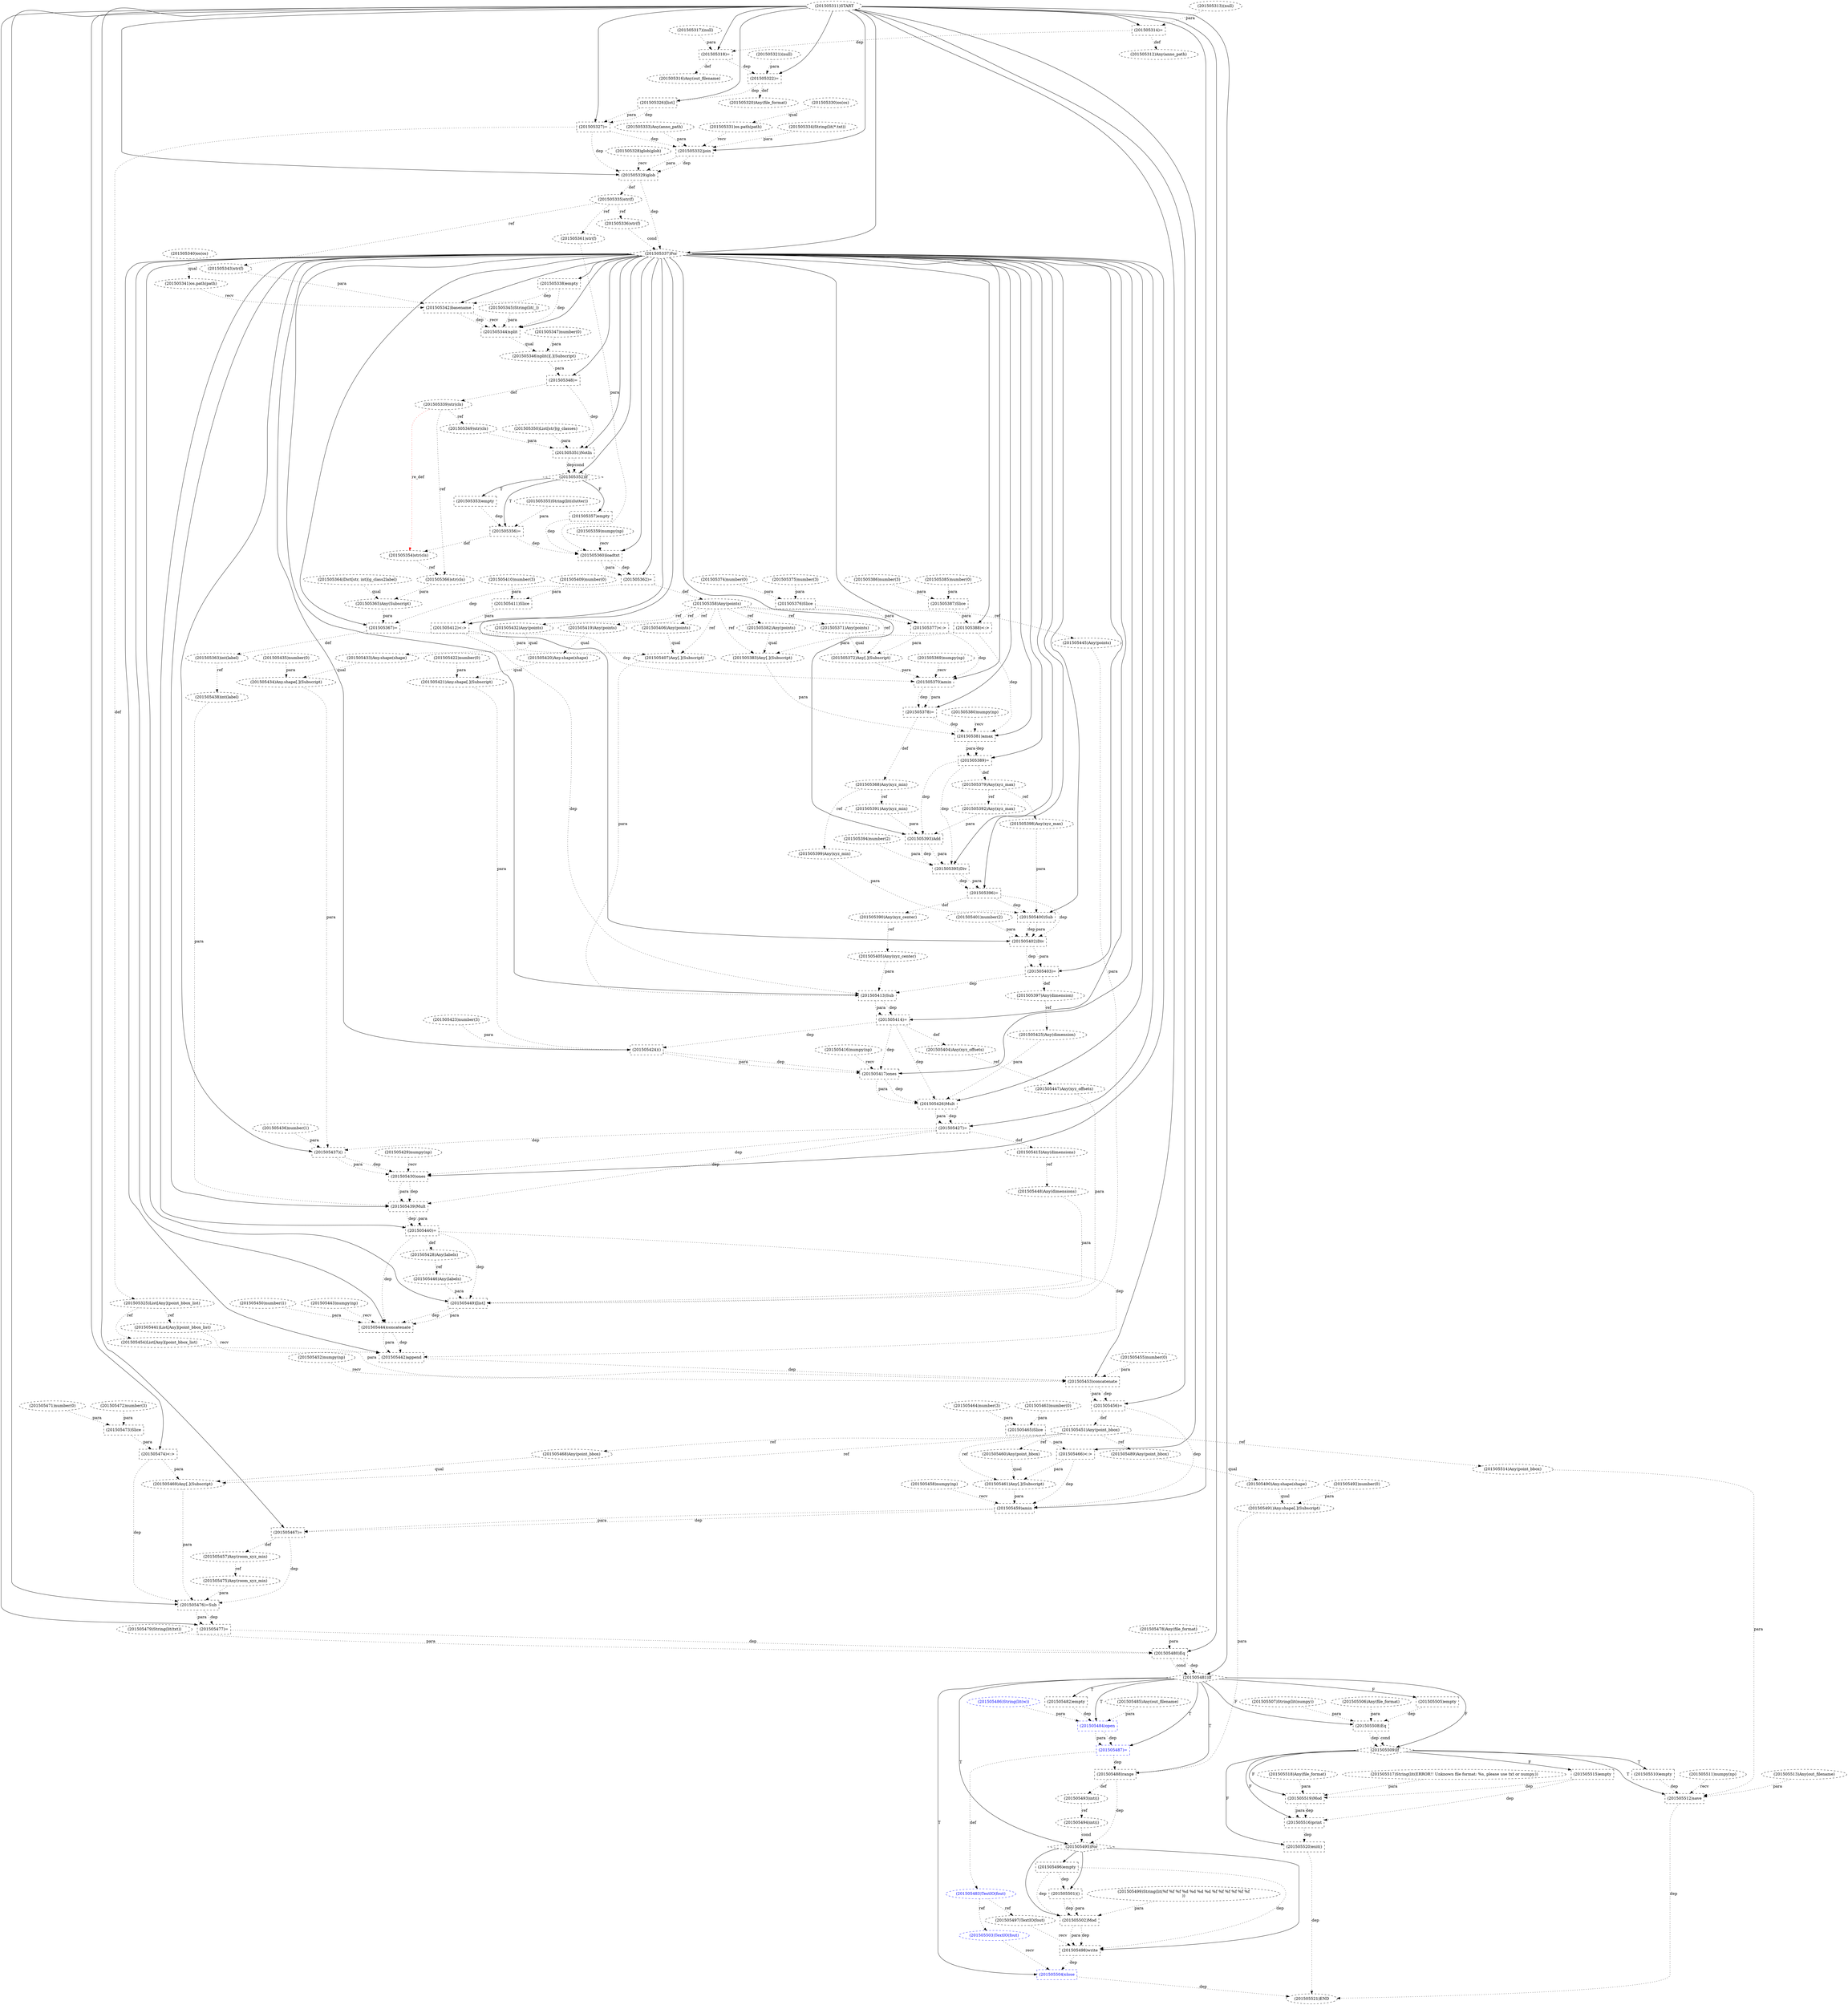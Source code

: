 digraph G {
1 [label="(201505391)Any(xyz_min)" shape=ellipse style=dashed]
2 [label="(201505413)Sub" shape=box style=dashed]
3 [label="(201505486)String(lit(w))" shape=ellipse style=dashed color=blue fontcolor=blue]
4 [label="(201505414)=" shape=box style=dashed]
5 [label="(201505419)Any(points)" shape=ellipse style=dashed]
6 [label="(201505375)number(3)" shape=ellipse style=dashed]
7 [label="(201505388)<:>" shape=box style=dashed]
8 [label="(201505421)Any.shape[.](Subscript)" shape=ellipse style=dashed]
9 [label="(201505493)int(i)" shape=ellipse style=dashed]
10 [label="(201505509)If" shape=diamond style=dashed]
11 [label="(201505415)Any(dimensions)" shape=ellipse style=dashed]
12 [label="(201505479)String(lit(txt))" shape=ellipse style=dashed]
13 [label="(201505330)os(os)" shape=ellipse style=dashed]
14 [label="(201505377)<:>" shape=box style=dashed]
15 [label="(201505397)Any(dimension)" shape=ellipse style=dashed]
16 [label="(201505394)number(2)" shape=ellipse style=dashed]
17 [label="(201505387)Slice" shape=box style=dashed]
18 [label="(201505339)str(cls)" shape=ellipse style=dashed]
19 [label="(201505439)Mult" shape=box style=dashed]
20 [label="(201505378)=" shape=box style=dashed]
21 [label="(201505458)numpy(np)" shape=ellipse style=dashed]
22 [label="(201505322)=" shape=box style=dashed]
23 [label="(201505340)os(os)" shape=ellipse style=dashed]
24 [label="(201505379)Any(xyz_max)" shape=ellipse style=dashed]
25 [label="(201505519)Mod" shape=box style=dashed]
26 [label="(201505347)number(0)" shape=ellipse style=dashed]
27 [label="(201505502)Mod" shape=box style=dashed]
28 [label="(201505399)Any(xyz_min)" shape=ellipse style=dashed]
29 [label="(201505333)Any(anno_path)" shape=ellipse style=dashed]
30 [label="(201505311)START" style=dashed]
31 [label="(201505463)number(0)" shape=ellipse style=dashed]
32 [label="(201505487)=" shape=box style=dashed color=blue fontcolor=blue]
33 [label="(201505521)END" style=dashed]
34 [label="(201505398)Any(xyz_max)" shape=ellipse style=dashed]
35 [label="(201505326)[list]" shape=box style=dashed]
36 [label="(201505450)number(1)" shape=ellipse style=dashed]
37 [label="(201505444)concatenate" shape=box style=dashed]
38 [label="(201505312)Any(anno_path)" shape=ellipse style=dashed]
39 [label="(201505367)=" shape=box style=dashed]
40 [label="(201505447)Any(xyz_offsets)" shape=ellipse style=dashed]
41 [label="(201505363)int(label)" shape=ellipse style=dashed]
42 [label="(201505460)Any(point_bbox)" shape=ellipse style=dashed]
43 [label="(201505403)=" shape=box style=dashed]
44 [label="(201505518)Any(file_format)" shape=ellipse style=dashed]
45 [label="(201505364)Dict[str, int](g_class2label)" shape=ellipse style=dashed]
46 [label="(201505427)=" shape=box style=dashed]
47 [label="(201505343)str(f)" shape=ellipse style=dashed]
48 [label="(201505464)number(3)" shape=ellipse style=dashed]
49 [label="(201505516)print" shape=box style=dashed]
50 [label="(201505501)()" shape=box style=dashed]
51 [label="(201505353)empty" shape=box style=dashed]
52 [label="(201505318)=" shape=box style=dashed]
53 [label="(201505345)String(lit(_))" shape=ellipse style=dashed]
54 [label="(201505417)ones" shape=box style=dashed]
55 [label="(201505492)number(0)" shape=ellipse style=dashed]
56 [label="(201505498)write" shape=box style=dashed]
57 [label="(201505515)empty" shape=box style=dashed]
58 [label="(201505407)Any[.](Subscript)" shape=ellipse style=dashed]
59 [label="(201505499)String(lit(%f %f %f %d %d %d %d %f %f %f %f %f %f
))" shape=ellipse style=dashed]
60 [label="(201505395)Div" shape=box style=dashed]
61 [label="(201505503)TextIO(fout)" shape=ellipse style=dashed color=blue fontcolor=blue]
62 [label="(201505346)split()[.](Subscript)" shape=ellipse style=dashed]
63 [label="(201505382)Any(points)" shape=ellipse style=dashed]
64 [label="(201505390)Any(xyz_center)" shape=ellipse style=dashed]
65 [label="(201505448)Any(dimensions)" shape=ellipse style=dashed]
66 [label="(201505504)close" shape=box style=dashed color=blue fontcolor=blue]
67 [label="(201505514)Any(point_bbox)" shape=ellipse style=dashed]
68 [label="(201505511)numpy(np)" shape=ellipse style=dashed]
69 [label="(201505393)Add" shape=box style=dashed]
70 [label="(201505352)If" shape=diamond style=dashed]
71 [label="(201505337)For" shape=diamond style=dashed]
72 [label="(201505456)=" shape=box style=dashed]
73 [label="(201505495)For" shape=diamond style=dashed]
74 [label="(201505505)empty" shape=box style=dashed]
75 [label="(201505457)Any(room_xyz_min)" shape=ellipse style=dashed]
76 [label="(201505446)Any(labels)" shape=ellipse style=dashed]
77 [label="(201505459)amin" shape=box style=dashed]
78 [label="(201505433)Any.shape(shape)" shape=ellipse style=dashed]
79 [label="(201505406)Any(points)" shape=ellipse style=dashed]
80 [label="(201505485)Any(out_filename)" shape=ellipse style=dashed]
81 [label="(201505350)List[str](g_classes)" shape=ellipse style=dashed]
82 [label="(201505425)Any(dimension)" shape=ellipse style=dashed]
83 [label="(201505392)Any(xyz_max)" shape=ellipse style=dashed]
84 [label="(201505409)number(0)" shape=ellipse style=dashed]
85 [label="(201505449)[list]" shape=box style=dashed]
86 [label="(201505432)Any(points)" shape=ellipse style=dashed]
87 [label="(201505368)Any(xyz_min)" shape=ellipse style=dashed]
88 [label="(201505441)List[Any](point_bbox_list)" shape=ellipse style=dashed]
89 [label="(201505461)Any[.](Subscript)" shape=ellipse style=dashed]
90 [label="(201505357)empty" shape=box style=dashed]
91 [label="(201505430)ones" shape=box style=dashed]
92 [label="(201505420)Any.shape(shape)" shape=ellipse style=dashed]
93 [label="(201505314)=" shape=box style=dashed]
94 [label="(201505455)number(0)" shape=ellipse style=dashed]
95 [label="(201505412)<:>" shape=box style=dashed]
96 [label="(201505401)number(2)" shape=ellipse style=dashed]
97 [label="(201505482)empty" shape=box style=dashed]
98 [label="(201505435)number(0)" shape=ellipse style=dashed]
99 [label="(201505410)number(3)" shape=ellipse style=dashed]
100 [label="(201505471)number(0)" shape=ellipse style=dashed]
101 [label="(201505484)open" shape=box style=dashed color=blue fontcolor=blue]
102 [label="(201505507)String(lit(numpy))" shape=ellipse style=dashed]
103 [label="(201505520)exit()" shape=box style=dashed]
104 [label="(201505472)number(3)" shape=ellipse style=dashed]
105 [label="(201505475)Any(room_xyz_min)" shape=ellipse style=dashed]
106 [label="(201505497)TextIO(fout)" shape=ellipse style=dashed]
107 [label="(201505344)split" shape=box style=dashed]
108 [label="(201505317)(null)" shape=ellipse style=dashed]
109 [label="(201505513)Any(out_filename)" shape=ellipse style=dashed]
110 [label="(201505491)Any.shape[.](Subscript)" shape=ellipse style=dashed]
111 [label="(201505349)str(cls)" shape=ellipse style=dashed]
112 [label="(201505494)int(i)" shape=ellipse style=dashed]
113 [label="(201505348)=" shape=box style=dashed]
114 [label="(201505422)number(0)" shape=ellipse style=dashed]
115 [label="(201505438)int(label)" shape=ellipse style=dashed]
116 [label="(201505365)Any(Subscript)" shape=ellipse style=dashed]
117 [label="(201505380)numpy(np)" shape=ellipse style=dashed]
118 [label="(201505381)amax" shape=box style=dashed]
119 [label="(201505452)numpy(np)" shape=ellipse style=dashed]
120 [label="(201505466)<:>" shape=box style=dashed]
121 [label="(201505335)str(f)" shape=ellipse style=dashed]
122 [label="(201505320)Any(file_format)" shape=ellipse style=dashed]
123 [label="(201505356)=" shape=box style=dashed]
124 [label="(201505327)=" shape=box style=dashed]
125 [label="(201505389)=" shape=box style=dashed]
126 [label="(201505383)Any[.](Subscript)" shape=ellipse style=dashed]
127 [label="(201505351)NotIn" shape=box style=dashed]
128 [label="(201505358)Any(points)" shape=ellipse style=dashed]
129 [label="(201505469)Any[.](Subscript)" shape=ellipse style=dashed]
130 [label="(201505366)str(cls)" shape=ellipse style=dashed]
131 [label="(201505481)If" shape=diamond style=dashed]
132 [label="(201505329)glob" shape=box style=dashed]
133 [label="(201505328)glob(glob)" shape=ellipse style=dashed]
134 [label="(201505338)empty" shape=box style=dashed]
135 [label="(201505476)=Sub" shape=box style=dashed]
136 [label="(201505490)Any.shape(shape)" shape=ellipse style=dashed]
137 [label="(201505510)empty" shape=box style=dashed]
138 [label="(201505424)()" shape=box style=dashed]
139 [label="(201505474)<:>" shape=box style=dashed]
140 [label="(201505506)Any(file_format)" shape=ellipse style=dashed]
141 [label="(201505332)join" shape=box style=dashed]
142 [label="(201505342)basename" shape=box style=dashed]
143 [label="(201505483)TextIO(fout)" shape=ellipse style=dashed color=blue fontcolor=blue]
144 [label="(201505396)=" shape=box style=dashed]
145 [label="(201505488)range" shape=box style=dashed]
146 [label="(201505467)=" shape=box style=dashed]
147 [label="(201505359)numpy(np)" shape=ellipse style=dashed]
148 [label="(201505429)numpy(np)" shape=ellipse style=dashed]
149 [label="(201505402)Div" shape=box style=dashed]
150 [label="(201505360)loadtxt" shape=box style=dashed]
151 [label="(201505374)number(0)" shape=ellipse style=dashed]
152 [label="(201505405)Any(xyz_center)" shape=ellipse style=dashed]
153 [label="(201505445)Any(points)" shape=ellipse style=dashed]
154 [label="(201505325)List[Any](point_bbox_list)" shape=ellipse style=dashed]
155 [label="(201505354)str(cls)" shape=ellipse style=dashed]
156 [label="(201505385)number(0)" shape=ellipse style=dashed]
157 [label="(201505416)numpy(np)" shape=ellipse style=dashed]
158 [label="(201505371)Any(points)" shape=ellipse style=dashed]
159 [label="(201505434)Any.shape[.](Subscript)" shape=ellipse style=dashed]
160 [label="(201505376)Slice" shape=box style=dashed]
161 [label="(201505508)Eq" shape=box style=dashed]
162 [label="(201505313)(null)" shape=ellipse style=dashed]
163 [label="(201505316)Any(out_filename)" shape=ellipse style=dashed]
164 [label="(201505411)Slice" shape=box style=dashed]
165 [label="(201505442)append" shape=box style=dashed]
166 [label="(201505372)Any[.](Subscript)" shape=ellipse style=dashed]
167 [label="(201505454)List[Any](point_bbox_list)" shape=ellipse style=dashed]
168 [label="(201505453)concatenate" shape=box style=dashed]
169 [label="(201505477)=" shape=box style=dashed]
170 [label="(201505436)number(1)" shape=ellipse style=dashed]
171 [label="(201505428)Any(labels)" shape=ellipse style=dashed]
172 [label="(201505480)Eq" shape=box style=dashed]
173 [label="(201505321)(null)" shape=ellipse style=dashed]
174 [label="(201505336)str(f)" shape=ellipse style=dashed]
175 [label="(201505361)str(f)" shape=ellipse style=dashed]
176 [label="(201505369)numpy(np)" shape=ellipse style=dashed]
177 [label="(201505370)amin" shape=box style=dashed]
178 [label="(201505443)numpy(np)" shape=ellipse style=dashed]
179 [label="(201505478)Any(file_format)" shape=ellipse style=dashed]
180 [label="(201505512)save" shape=box style=dashed]
181 [label="(201505404)Any(xyz_offsets)" shape=ellipse style=dashed]
182 [label="(201505355)String(lit(clutter))" shape=ellipse style=dashed]
183 [label="(201505489)Any(point_bbox)" shape=ellipse style=dashed]
184 [label="(201505334)String(lit(*.txt))" shape=ellipse style=dashed]
185 [label="(201505386)number(3)" shape=ellipse style=dashed]
186 [label="(201505465)Slice" shape=box style=dashed]
187 [label="(201505496)empty" shape=box style=dashed]
188 [label="(201505426)Mult" shape=box style=dashed]
189 [label="(201505331)os.path(path)" shape=ellipse style=dashed]
190 [label="(201505362)=" shape=box style=dashed]
191 [label="(201505400)Sub" shape=box style=dashed]
192 [label="(201505473)Slice" shape=box style=dashed]
193 [label="(201505437)()" shape=box style=dashed]
194 [label="(201505341)os.path(path)" shape=ellipse style=dashed]
195 [label="(201505440)=" shape=box style=dashed]
196 [label="(201505468)Any(point_bbox)" shape=ellipse style=dashed]
197 [label="(201505451)Any(point_bbox)" shape=ellipse style=dashed]
198 [label="(201505423)number(3)" shape=ellipse style=dashed]
199 [label="(201505517)String(lit(ERROR!! Unknown file format: %s, please use txt or numpy.))" shape=ellipse style=dashed]
87 -> 1 [label="ref" style=dotted];
71 -> 2 [label="" style=solid];
152 -> 2 [label="para" style=dotted];
95 -> 2 [label="dep" style=dotted];
58 -> 2 [label="para" style=dotted];
43 -> 2 [label="dep" style=dotted];
71 -> 4 [label="" style=solid];
2 -> 4 [label="dep" style=dotted];
2 -> 4 [label="para" style=dotted];
128 -> 5 [label="ref" style=dotted];
71 -> 7 [label="" style=solid];
17 -> 7 [label="para" style=dotted];
92 -> 8 [label="qual" style=dotted];
114 -> 8 [label="para" style=dotted];
145 -> 9 [label="def" style=dotted];
131 -> 10 [label="F"];
161 -> 10 [label="dep" style=dotted];
161 -> 10 [label="cond" style=dotted];
46 -> 11 [label="def" style=dotted];
71 -> 14 [label="" style=solid];
160 -> 14 [label="para" style=dotted];
43 -> 15 [label="def" style=dotted];
156 -> 17 [label="para" style=dotted];
185 -> 17 [label="para" style=dotted];
113 -> 18 [label="def" style=dotted];
71 -> 19 [label="" style=solid];
91 -> 19 [label="dep" style=dotted];
91 -> 19 [label="para" style=dotted];
115 -> 19 [label="para" style=dotted];
46 -> 19 [label="dep" style=dotted];
71 -> 20 [label="" style=solid];
177 -> 20 [label="dep" style=dotted];
177 -> 20 [label="para" style=dotted];
30 -> 22 [label="" style=solid];
173 -> 22 [label="para" style=dotted];
52 -> 22 [label="dep" style=dotted];
125 -> 24 [label="def" style=dotted];
10 -> 25 [label="F"];
199 -> 25 [label="para" style=dotted];
44 -> 25 [label="para" style=dotted];
57 -> 25 [label="dep" style=dotted];
73 -> 27 [label="" style=solid];
59 -> 27 [label="para" style=dotted];
50 -> 27 [label="dep" style=dotted];
50 -> 27 [label="para" style=dotted];
187 -> 27 [label="dep" style=dotted];
87 -> 28 [label="ref" style=dotted];
131 -> 32 [label="T"];
101 -> 32 [label="dep" style=dotted];
101 -> 32 [label="para" style=dotted];
103 -> 33 [label="dep" style=dotted];
66 -> 33 [label="dep" style=dotted];
180 -> 33 [label="dep" style=dotted];
24 -> 34 [label="ref" style=dotted];
30 -> 35 [label="" style=solid];
22 -> 35 [label="dep" style=dotted];
71 -> 37 [label="" style=solid];
178 -> 37 [label="recv" style=dotted];
85 -> 37 [label="dep" style=dotted];
85 -> 37 [label="para" style=dotted];
36 -> 37 [label="para" style=dotted];
195 -> 37 [label="dep" style=dotted];
93 -> 38 [label="def" style=dotted];
71 -> 39 [label="" style=solid];
116 -> 39 [label="para" style=dotted];
190 -> 39 [label="dep" style=dotted];
181 -> 40 [label="ref" style=dotted];
39 -> 41 [label="def" style=dotted];
197 -> 42 [label="ref" style=dotted];
71 -> 43 [label="" style=solid];
149 -> 43 [label="dep" style=dotted];
149 -> 43 [label="para" style=dotted];
71 -> 46 [label="" style=solid];
188 -> 46 [label="dep" style=dotted];
188 -> 46 [label="para" style=dotted];
121 -> 47 [label="ref" style=dotted];
10 -> 49 [label="F"];
25 -> 49 [label="dep" style=dotted];
25 -> 49 [label="para" style=dotted];
57 -> 49 [label="dep" style=dotted];
73 -> 50 [label="" style=solid];
187 -> 50 [label="dep" style=dotted];
70 -> 51 [label="T"];
30 -> 52 [label="" style=solid];
108 -> 52 [label="para" style=dotted];
93 -> 52 [label="dep" style=dotted];
71 -> 54 [label="" style=solid];
157 -> 54 [label="recv" style=dotted];
138 -> 54 [label="dep" style=dotted];
138 -> 54 [label="para" style=dotted];
4 -> 54 [label="dep" style=dotted];
73 -> 56 [label="" style=solid];
106 -> 56 [label="recv" style=dotted];
27 -> 56 [label="dep" style=dotted];
27 -> 56 [label="para" style=dotted];
187 -> 56 [label="dep" style=dotted];
10 -> 57 [label="F"];
79 -> 58 [label="qual" style=dotted];
95 -> 58 [label="para" style=dotted];
128 -> 58 [label="ref" style=dotted];
71 -> 60 [label="" style=solid];
69 -> 60 [label="dep" style=dotted];
69 -> 60 [label="para" style=dotted];
16 -> 60 [label="para" style=dotted];
125 -> 60 [label="dep" style=dotted];
143 -> 61 [label="ref" style=dotted];
107 -> 62 [label="qual" style=dotted];
26 -> 62 [label="para" style=dotted];
128 -> 63 [label="ref" style=dotted];
144 -> 64 [label="def" style=dotted];
11 -> 65 [label="ref" style=dotted];
131 -> 66 [label="T"];
61 -> 66 [label="recv" style=dotted];
56 -> 66 [label="dep" style=dotted];
197 -> 67 [label="ref" style=dotted];
71 -> 69 [label="" style=solid];
1 -> 69 [label="para" style=dotted];
83 -> 69 [label="para" style=dotted];
125 -> 69 [label="dep" style=dotted];
71 -> 70 [label="" style=solid];
127 -> 70 [label="dep" style=dotted];
127 -> 70 [label="cond" style=dotted];
30 -> 71 [label="" style=solid];
132 -> 71 [label="dep" style=dotted];
174 -> 71 [label="cond" style=dotted];
30 -> 72 [label="" style=solid];
168 -> 72 [label="dep" style=dotted];
168 -> 72 [label="para" style=dotted];
131 -> 73 [label="T"];
145 -> 73 [label="dep" style=dotted];
112 -> 73 [label="cond" style=dotted];
131 -> 74 [label="F"];
146 -> 75 [label="def" style=dotted];
171 -> 76 [label="ref" style=dotted];
30 -> 77 [label="" style=solid];
21 -> 77 [label="recv" style=dotted];
120 -> 77 [label="dep" style=dotted];
89 -> 77 [label="para" style=dotted];
72 -> 77 [label="dep" style=dotted];
86 -> 78 [label="qual" style=dotted];
128 -> 79 [label="ref" style=dotted];
15 -> 82 [label="ref" style=dotted];
24 -> 83 [label="ref" style=dotted];
71 -> 85 [label="" style=solid];
153 -> 85 [label="para" style=dotted];
76 -> 85 [label="para" style=dotted];
40 -> 85 [label="para" style=dotted];
65 -> 85 [label="para" style=dotted];
195 -> 85 [label="dep" style=dotted];
128 -> 86 [label="ref" style=dotted];
20 -> 87 [label="def" style=dotted];
154 -> 88 [label="ref" style=dotted];
42 -> 89 [label="qual" style=dotted];
120 -> 89 [label="para" style=dotted];
197 -> 89 [label="ref" style=dotted];
70 -> 90 [label="F"];
71 -> 91 [label="" style=solid];
148 -> 91 [label="recv" style=dotted];
193 -> 91 [label="dep" style=dotted];
193 -> 91 [label="para" style=dotted];
46 -> 91 [label="dep" style=dotted];
5 -> 92 [label="qual" style=dotted];
30 -> 93 [label="" style=solid];
162 -> 93 [label="para" style=dotted];
71 -> 95 [label="" style=solid];
164 -> 95 [label="para" style=dotted];
131 -> 97 [label="T"];
131 -> 101 [label="T"];
80 -> 101 [label="para" style=dotted];
3 -> 101 [label="para" style=dotted];
97 -> 101 [label="dep" style=dotted];
10 -> 103 [label="F"];
49 -> 103 [label="dep" style=dotted];
75 -> 105 [label="ref" style=dotted];
143 -> 106 [label="ref" style=dotted];
71 -> 107 [label="" style=solid];
142 -> 107 [label="dep" style=dotted];
142 -> 107 [label="recv" style=dotted];
53 -> 107 [label="para" style=dotted];
134 -> 107 [label="dep" style=dotted];
136 -> 110 [label="qual" style=dotted];
55 -> 110 [label="para" style=dotted];
18 -> 111 [label="ref" style=dotted];
9 -> 112 [label="ref" style=dotted];
71 -> 113 [label="" style=solid];
62 -> 113 [label="para" style=dotted];
41 -> 115 [label="ref" style=dotted];
45 -> 116 [label="qual" style=dotted];
130 -> 116 [label="para" style=dotted];
71 -> 118 [label="" style=solid];
117 -> 118 [label="recv" style=dotted];
7 -> 118 [label="dep" style=dotted];
126 -> 118 [label="para" style=dotted];
20 -> 118 [label="dep" style=dotted];
30 -> 120 [label="" style=solid];
186 -> 120 [label="para" style=dotted];
132 -> 121 [label="def" style=dotted];
22 -> 122 [label="def" style=dotted];
70 -> 123 [label="T"];
182 -> 123 [label="para" style=dotted];
51 -> 123 [label="dep" style=dotted];
30 -> 124 [label="" style=solid];
35 -> 124 [label="dep" style=dotted];
35 -> 124 [label="para" style=dotted];
71 -> 125 [label="" style=solid];
118 -> 125 [label="dep" style=dotted];
118 -> 125 [label="para" style=dotted];
63 -> 126 [label="qual" style=dotted];
7 -> 126 [label="para" style=dotted];
128 -> 126 [label="ref" style=dotted];
71 -> 127 [label="" style=solid];
111 -> 127 [label="para" style=dotted];
81 -> 127 [label="para" style=dotted];
113 -> 127 [label="dep" style=dotted];
190 -> 128 [label="def" style=dotted];
196 -> 129 [label="qual" style=dotted];
139 -> 129 [label="para" style=dotted];
197 -> 129 [label="ref" style=dotted];
155 -> 130 [label="ref" style=dotted];
18 -> 130 [label="ref" style=dotted];
30 -> 131 [label="" style=solid];
172 -> 131 [label="dep" style=dotted];
172 -> 131 [label="cond" style=dotted];
30 -> 132 [label="" style=solid];
133 -> 132 [label="recv" style=dotted];
141 -> 132 [label="dep" style=dotted];
141 -> 132 [label="para" style=dotted];
124 -> 132 [label="dep" style=dotted];
71 -> 134 [label="" style=solid];
30 -> 135 [label="" style=solid];
139 -> 135 [label="dep" style=dotted];
129 -> 135 [label="para" style=dotted];
105 -> 135 [label="para" style=dotted];
146 -> 135 [label="dep" style=dotted];
183 -> 136 [label="qual" style=dotted];
10 -> 137 [label="T"];
71 -> 138 [label="" style=solid];
8 -> 138 [label="para" style=dotted];
198 -> 138 [label="para" style=dotted];
4 -> 138 [label="dep" style=dotted];
30 -> 139 [label="" style=solid];
192 -> 139 [label="para" style=dotted];
30 -> 141 [label="" style=solid];
189 -> 141 [label="recv" style=dotted];
29 -> 141 [label="para" style=dotted];
184 -> 141 [label="para" style=dotted];
124 -> 141 [label="dep" style=dotted];
71 -> 142 [label="" style=solid];
194 -> 142 [label="recv" style=dotted];
47 -> 142 [label="para" style=dotted];
134 -> 142 [label="dep" style=dotted];
32 -> 143 [label="def" style=dotted];
71 -> 144 [label="" style=solid];
60 -> 144 [label="dep" style=dotted];
60 -> 144 [label="para" style=dotted];
131 -> 145 [label="T"];
110 -> 145 [label="para" style=dotted];
32 -> 145 [label="dep" style=dotted];
30 -> 146 [label="" style=solid];
77 -> 146 [label="dep" style=dotted];
77 -> 146 [label="para" style=dotted];
71 -> 149 [label="" style=solid];
191 -> 149 [label="dep" style=dotted];
191 -> 149 [label="para" style=dotted];
96 -> 149 [label="para" style=dotted];
144 -> 149 [label="dep" style=dotted];
71 -> 150 [label="" style=solid];
147 -> 150 [label="recv" style=dotted];
175 -> 150 [label="para" style=dotted];
123 -> 150 [label="dep" style=dotted];
90 -> 150 [label="dep" style=dotted];
64 -> 152 [label="ref" style=dotted];
128 -> 153 [label="ref" style=dotted];
124 -> 154 [label="def" style=dotted];
123 -> 155 [label="def" style=dotted];
18 -> 155 [label="re_def" style=dotted color=red];
128 -> 158 [label="ref" style=dotted];
78 -> 159 [label="qual" style=dotted];
98 -> 159 [label="para" style=dotted];
151 -> 160 [label="para" style=dotted];
6 -> 160 [label="para" style=dotted];
131 -> 161 [label="F"];
140 -> 161 [label="para" style=dotted];
102 -> 161 [label="para" style=dotted];
74 -> 161 [label="dep" style=dotted];
52 -> 163 [label="def" style=dotted];
84 -> 164 [label="para" style=dotted];
99 -> 164 [label="para" style=dotted];
71 -> 165 [label="" style=solid];
88 -> 165 [label="recv" style=dotted];
37 -> 165 [label="dep" style=dotted];
37 -> 165 [label="para" style=dotted];
195 -> 165 [label="dep" style=dotted];
158 -> 166 [label="qual" style=dotted];
14 -> 166 [label="para" style=dotted];
128 -> 166 [label="ref" style=dotted];
154 -> 167 [label="ref" style=dotted];
30 -> 168 [label="" style=solid];
119 -> 168 [label="recv" style=dotted];
167 -> 168 [label="para" style=dotted];
94 -> 168 [label="para" style=dotted];
165 -> 168 [label="dep" style=dotted];
30 -> 169 [label="" style=solid];
135 -> 169 [label="dep" style=dotted];
135 -> 169 [label="para" style=dotted];
195 -> 171 [label="def" style=dotted];
30 -> 172 [label="" style=solid];
179 -> 172 [label="para" style=dotted];
12 -> 172 [label="para" style=dotted];
169 -> 172 [label="dep" style=dotted];
121 -> 174 [label="ref" style=dotted];
121 -> 175 [label="ref" style=dotted];
71 -> 177 [label="" style=solid];
176 -> 177 [label="recv" style=dotted];
14 -> 177 [label="dep" style=dotted];
166 -> 177 [label="para" style=dotted];
39 -> 177 [label="dep" style=dotted];
10 -> 180 [label="T"];
68 -> 180 [label="recv" style=dotted];
109 -> 180 [label="para" style=dotted];
67 -> 180 [label="para" style=dotted];
137 -> 180 [label="dep" style=dotted];
4 -> 181 [label="def" style=dotted];
197 -> 183 [label="ref" style=dotted];
31 -> 186 [label="para" style=dotted];
48 -> 186 [label="para" style=dotted];
73 -> 187 [label="" style=solid];
71 -> 188 [label="" style=solid];
54 -> 188 [label="dep" style=dotted];
54 -> 188 [label="para" style=dotted];
82 -> 188 [label="para" style=dotted];
4 -> 188 [label="dep" style=dotted];
13 -> 189 [label="qual" style=dotted];
71 -> 190 [label="" style=solid];
150 -> 190 [label="dep" style=dotted];
150 -> 190 [label="para" style=dotted];
71 -> 191 [label="" style=solid];
34 -> 191 [label="para" style=dotted];
28 -> 191 [label="para" style=dotted];
144 -> 191 [label="dep" style=dotted];
100 -> 192 [label="para" style=dotted];
104 -> 192 [label="para" style=dotted];
71 -> 193 [label="" style=solid];
159 -> 193 [label="para" style=dotted];
170 -> 193 [label="para" style=dotted];
46 -> 193 [label="dep" style=dotted];
23 -> 194 [label="qual" style=dotted];
71 -> 195 [label="" style=solid];
19 -> 195 [label="dep" style=dotted];
19 -> 195 [label="para" style=dotted];
197 -> 196 [label="ref" style=dotted];
72 -> 197 [label="def" style=dotted];
}